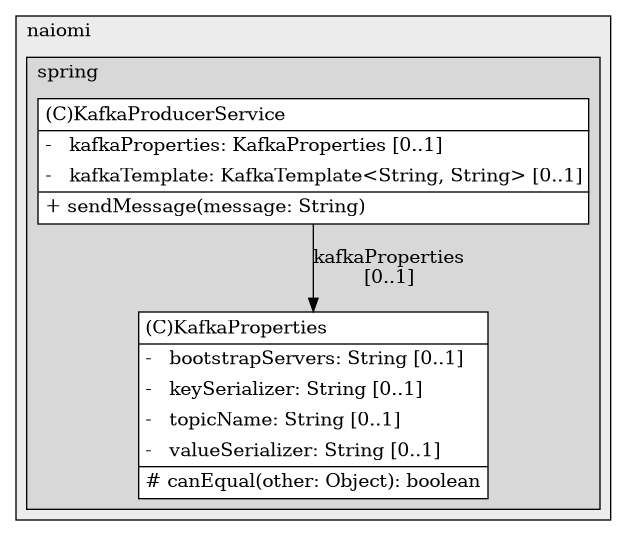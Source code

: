 @startuml

/' diagram meta data start
config=StructureConfiguration;
{
  "projectClassification": {
    "searchMode": "OpenProject", // OpenProject, AllProjects
    "includedProjects": "",
    "pathEndKeywords": "*.impl",
    "isClientPath": "",
    "isClientName": "",
    "isTestPath": "",
    "isTestName": "",
    "isMappingPath": "",
    "isMappingName": "",
    "isDataAccessPath": "",
    "isDataAccessName": "",
    "isDataStructurePath": "",
    "isDataStructureName": "",
    "isInterfaceStructuresPath": "",
    "isInterfaceStructuresName": "",
    "isEntryPointPath": "",
    "isEntryPointName": "",
    "treatFinalFieldsAsMandatory": false
  },
  "graphRestriction": {
    "classPackageExcludeFilter": "",
    "classPackageIncludeFilter": "",
    "classNameExcludeFilter": "",
    "classNameIncludeFilter": "",
    "methodNameExcludeFilter": "",
    "methodNameIncludeFilter": "",
    "removeByInheritance": "", // inheritance/annotation based filtering is done in a second step
    "removeByAnnotation": "",
    "removeByClassPackage": "", // cleanup the graph after inheritance/annotation based filtering is done
    "removeByClassName": "",
    "cutMappings": false,
    "cutEnum": true,
    "cutTests": true,
    "cutClient": true,
    "cutDataAccess": false,
    "cutInterfaceStructures": false,
    "cutDataStructures": false,
    "cutGetterAndSetter": true,
    "cutConstructors": true
  },
  "graphTraversal": {
    "forwardDepth": 6,
    "backwardDepth": 6,
    "classPackageExcludeFilter": "",
    "classPackageIncludeFilter": "",
    "classNameExcludeFilter": "",
    "classNameIncludeFilter": "",
    "methodNameExcludeFilter": "",
    "methodNameIncludeFilter": "",
    "hideMappings": false,
    "hideDataStructures": false,
    "hidePrivateMethods": true,
    "hideInterfaceCalls": true, // indirection: implementation -> interface (is hidden) -> implementation
    "onlyShowApplicationEntryPoints": false, // root node is included
    "useMethodCallsForStructureDiagram": "ForwardOnly" // ForwardOnly, BothDirections, No
  },
  "details": {
    "aggregation": "GroupByClass", // ByClass, GroupByClass, None
    "showClassGenericTypes": true,
    "showMethods": true,
    "showMethodParameterNames": true,
    "showMethodParameterTypes": true,
    "showMethodReturnType": true,
    "showPackageLevels": 2,
    "showDetailedClassStructure": true
  },
  "rootClass": "org.naiomi.spring.kafka.services.KafkaProducerService",
  "extensionCallbackMethod": "" // qualified.class.name#methodName - signature: public static String method(String)
}
diagram meta data end '/



digraph g {
    rankdir="TB"
    splines=polyline
    

'nodes 
subgraph cluster_1052940939 { 
   	label=naiomi
	labeljust=l
	fillcolor="#ececec"
	style=filled
   
   subgraph cluster_1824269478 { 
   	label=spring
	labeljust=l
	fillcolor="#d8d8d8"
	style=filled
   
   KafkaProducerService1720745160[
	label=<<TABLE BORDER="1" CELLBORDER="0" CELLPADDING="4" CELLSPACING="0">
<TR><TD ALIGN="LEFT" >(C)KafkaProducerService</TD></TR>
<HR/>
<TR><TD ALIGN="LEFT" >-   kafkaProperties: KafkaProperties [0..1]</TD></TR>
<TR><TD ALIGN="LEFT" >-   kafkaTemplate: KafkaTemplate&lt;String, String&gt; [0..1]</TD></TR>
<HR/>
<TR><TD ALIGN="LEFT" >+ sendMessage(message: String)</TD></TR>
</TABLE>>
	style=filled
	margin=0
	shape=plaintext
	fillcolor="#FFFFFF"
];

KafkaProperties72148124[
	label=<<TABLE BORDER="1" CELLBORDER="0" CELLPADDING="4" CELLSPACING="0">
<TR><TD ALIGN="LEFT" >(C)KafkaProperties</TD></TR>
<HR/>
<TR><TD ALIGN="LEFT" >-   bootstrapServers: String [0..1]</TD></TR>
<TR><TD ALIGN="LEFT" >-   keySerializer: String [0..1]</TD></TR>
<TR><TD ALIGN="LEFT" >-   topicName: String [0..1]</TD></TR>
<TR><TD ALIGN="LEFT" >-   valueSerializer: String [0..1]</TD></TR>
<HR/>
<TR><TD ALIGN="LEFT" ># canEqual(other: Object): boolean</TD></TR>
</TABLE>>
	style=filled
	margin=0
	shape=plaintext
	fillcolor="#FFFFFF"
];
} 
} 

'edges    
KafkaProducerService1720745160 -> KafkaProperties72148124[label="kafkaProperties
[0..1]"];
    
}
@enduml